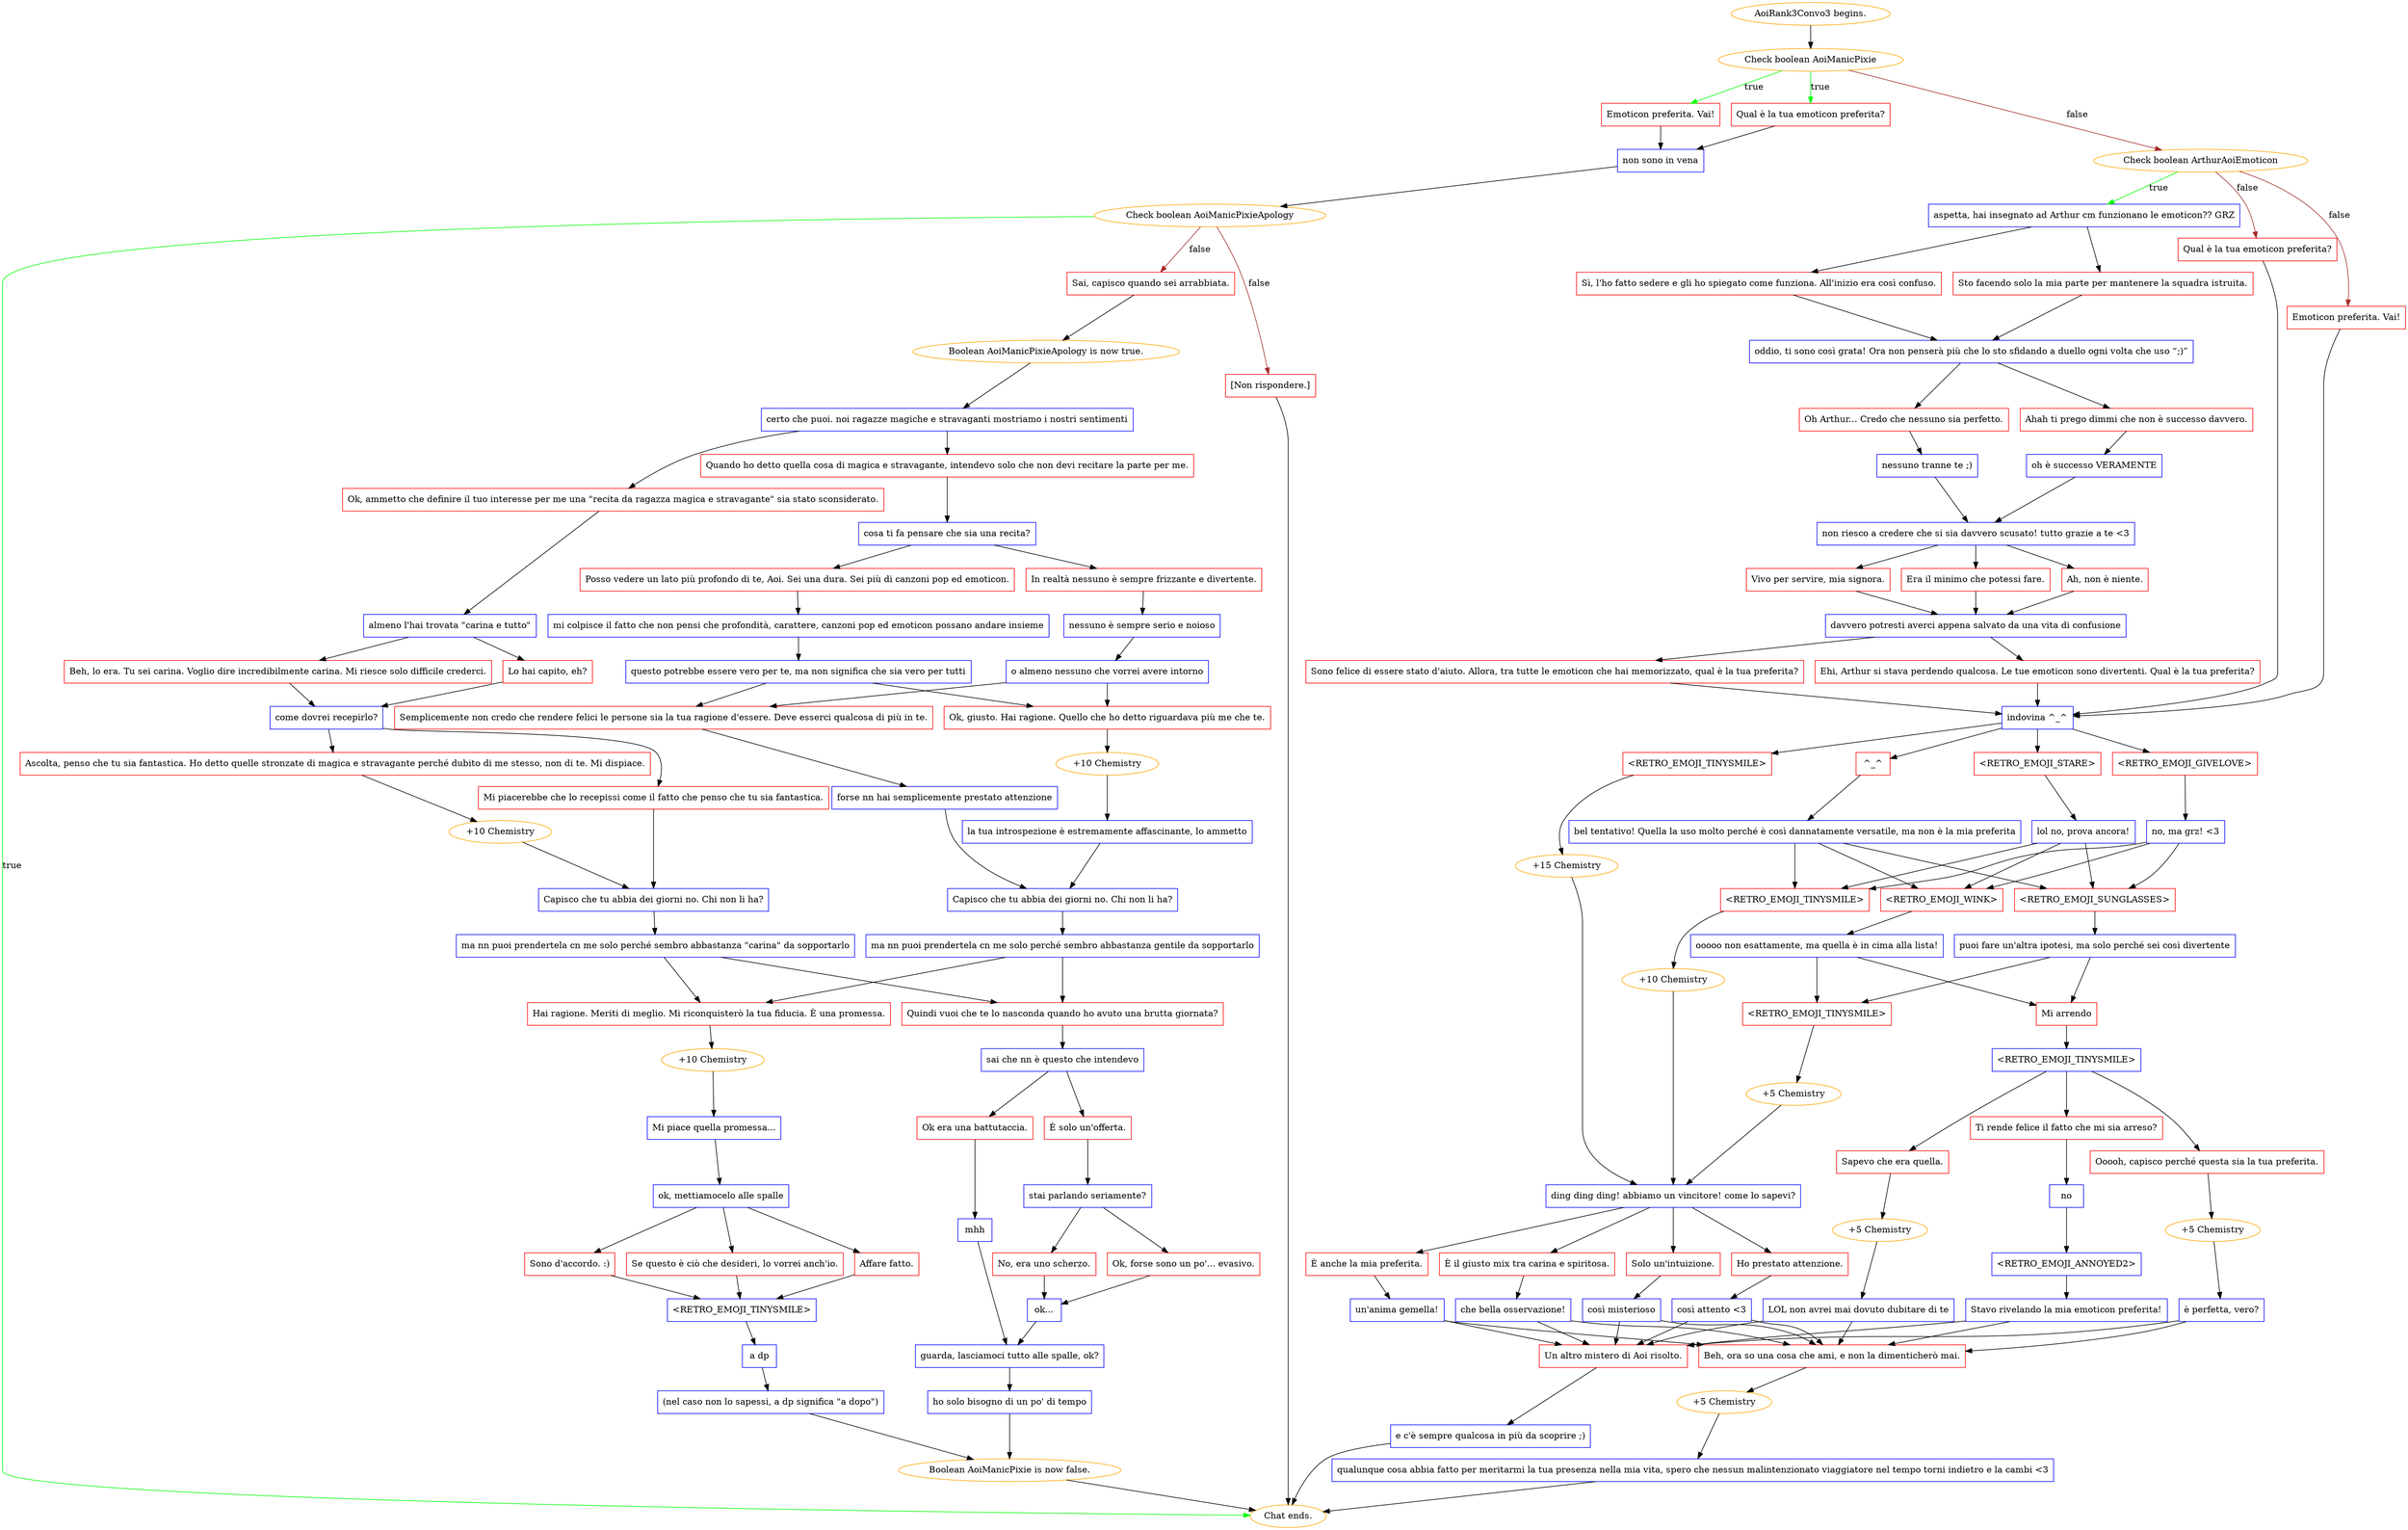 digraph {
	"AoiRank3Convo3 begins." [color=orange];
		"AoiRank3Convo3 begins." -> j143323039;
	j143323039 [label="Check boolean AoiManicPixie",color=orange];
		j143323039 -> j4187588109 [label=true,color=green];
		j143323039 -> j3530121965 [label=true,color=green];
		j143323039 -> j1479617161 [label=false,color=brown];
	j4187588109 [label="Qual è la tua emoticon preferita?",shape=box,color=red];
		j4187588109 -> j2554794092;
	j3530121965 [label="Emoticon preferita. Vai!",shape=box,color=red];
		j3530121965 -> j2554794092;
	j1479617161 [label="Check boolean ArthurAoiEmoticon",color=orange];
		j1479617161 -> j1006233559 [label=true,color=green];
		j1479617161 -> j1375381369 [label=false,color=brown];
		j1479617161 -> j2743486542 [label=false,color=brown];
	j2554794092 [label="non sono in vena",shape=box,color=blue];
		j2554794092 -> j2910786149;
	j1006233559 [label="aspetta, hai insegnato ad Arthur cm funzionano le emoticon?? GRZ",shape=box,color=blue];
		j1006233559 -> j2901908261;
		j1006233559 -> j1595545927;
	j1375381369 [label="Qual è la tua emoticon preferita?",shape=box,color=red];
		j1375381369 -> j600802381;
	j2743486542 [label="Emoticon preferita. Vai!",shape=box,color=red];
		j2743486542 -> j600802381;
	j2910786149 [label="Check boolean AoiManicPixieApology",color=orange];
		j2910786149 -> "Chat ends." [label=true,color=green];
		j2910786149 -> j949676621 [label=false,color=brown];
		j2910786149 -> j753348503 [label=false,color=brown];
	j2901908261 [label="Sì, l'ho fatto sedere e gli ho spiegato come funziona. All'inizio era così confuso.",shape=box,color=red];
		j2901908261 -> j2479958963;
	j1595545927 [label="Sto facendo solo la mia parte per mantenere la squadra istruita.",shape=box,color=red];
		j1595545927 -> j2479958963;
	j600802381 [label="indovina ^_^",shape=box,color=blue];
		j600802381 -> j294200590;
		j600802381 -> j2738968493;
		j600802381 -> j3140198145;
		j600802381 -> j4026746999;
	"Chat ends." [color=orange];
	j949676621 [label="Sai, capisco quando sei arrabbiata.",shape=box,color=red];
		j949676621 -> j3506855448;
	j753348503 [label="[Non rispondere.]",shape=box,color=red];
		j753348503 -> "Chat ends.";
	j2479958963 [label="oddio, ti sono così grata! Ora non penserà più che lo sto sfidando a duello ogni volta che uso “;)”",shape=box,color=blue];
		j2479958963 -> j1826040964;
		j2479958963 -> j1956987975;
	j294200590 [label="<RETRO_EMOJI_GIVELOVE>",shape=box,color=red];
		j294200590 -> j1830044066;
	j2738968493 [label="^_^",shape=box,color=red];
		j2738968493 -> j3581418210;
	j3140198145 [label="<RETRO_EMOJI_STARE>",shape=box,color=red];
		j3140198145 -> j3438718820;
	j4026746999 [label="<RETRO_EMOJI_TINYSMILE>",shape=box,color=red];
		j4026746999 -> j3472817958;
	j3506855448 [label="Boolean AoiManicPixieApology is now true.",color=orange];
		j3506855448 -> j3994632002;
	j1826040964 [label="Ahah ti prego dimmi che non è successo davvero.",shape=box,color=red];
		j1826040964 -> j3165307300;
	j1956987975 [label="Oh Arthur... Credo che nessuno sia perfetto.",shape=box,color=red];
		j1956987975 -> j3983284473;
	j1830044066 [label="no, ma grz! <3",shape=box,color=blue];
		j1830044066 -> j4276542400;
		j1830044066 -> j385709416;
		j1830044066 -> j955357358;
	j3581418210 [label="bel tentativo! Quella la uso molto perché è così dannatamente versatile, ma non è la mia preferita",shape=box,color=blue];
		j3581418210 -> j4276542400;
		j3581418210 -> j385709416;
		j3581418210 -> j955357358;
	j3438718820 [label="lol no, prova ancora!",shape=box,color=blue];
		j3438718820 -> j4276542400;
		j3438718820 -> j385709416;
		j3438718820 -> j955357358;
	j3472817958 [label="+15 Chemistry",color=orange];
		j3472817958 -> j245250849;
	j3994632002 [label="certo che puoi. noi ragazze magiche e stravaganti mostriamo i nostri sentimenti",shape=box,color=blue];
		j3994632002 -> j2512052672;
		j3994632002 -> j829212358;
	j3165307300 [label="oh è successo VERAMENTE",shape=box,color=blue];
		j3165307300 -> j364809909;
	j3983284473 [label="nessuno tranne te ;)",shape=box,color=blue];
		j3983284473 -> j364809909;
	j4276542400 [label="<RETRO_EMOJI_WINK>",shape=box,color=red];
		j4276542400 -> j2310411759;
	j385709416 [label="<RETRO_EMOJI_SUNGLASSES>",shape=box,color=red];
		j385709416 -> j3171990045;
	j955357358 [label="<RETRO_EMOJI_TINYSMILE>",shape=box,color=red];
		j955357358 -> j809091212;
	j245250849 [label="ding ding ding! abbiamo un vincitore! come lo sapevi?",shape=box,color=blue];
		j245250849 -> j1622548402;
		j245250849 -> j2589830464;
		j245250849 -> j232513595;
		j245250849 -> j3402910199;
	j2512052672 [label="Ok, ammetto che definire il tuo interesse per me una \"recita da ragazza magica e stravagante\" sia stato sconsiderato.",shape=box,color=red];
		j2512052672 -> j4021372675;
	j829212358 [label="Quando ho detto quella cosa di magica e stravagante, intendevo solo che non devi recitare la parte per me.",shape=box,color=red];
		j829212358 -> j2321709275;
	j364809909 [label="non riesco a credere che si sia davvero scusato! tutto grazie a te <3",shape=box,color=blue];
		j364809909 -> j3719174815;
		j364809909 -> j908425519;
		j364809909 -> j1794067661;
	j2310411759 [label="ooooo non esattamente, ma quella è in cima alla lista!",shape=box,color=blue];
		j2310411759 -> j672910591;
		j2310411759 -> j3001074682;
	j3171990045 [label="puoi fare un'altra ipotesi, ma solo perché sei così divertente",shape=box,color=blue];
		j3171990045 -> j672910591;
		j3171990045 -> j3001074682;
	j809091212 [label="+10 Chemistry",color=orange];
		j809091212 -> j245250849;
	j1622548402 [label="È anche la mia preferita.",shape=box,color=red];
		j1622548402 -> j4202763888;
	j2589830464 [label="È il giusto mix tra carina e spiritosa.",shape=box,color=red];
		j2589830464 -> j1078136082;
	j232513595 [label="Solo un'intuizione.",shape=box,color=red];
		j232513595 -> j2236834453;
	j3402910199 [label="Ho prestato attenzione.",shape=box,color=red];
		j3402910199 -> j2200942680;
	j4021372675 [label="almeno l'hai trovata \"carina e tutto\"",shape=box,color=blue];
		j4021372675 -> j2526131680;
		j4021372675 -> j30063225;
	j2321709275 [label="cosa ti fa pensare che sia una recita?",shape=box,color=blue];
		j2321709275 -> j2369761881;
		j2321709275 -> j3368460986;
	j3719174815 [label="Ah, non è niente.",shape=box,color=red];
		j3719174815 -> j4009360462;
	j908425519 [label="Vivo per servire, mia signora.",shape=box,color=red];
		j908425519 -> j4009360462;
	j1794067661 [label="Era il minimo che potessi fare.",shape=box,color=red];
		j1794067661 -> j4009360462;
	j672910591 [label="Mi arrendo",shape=box,color=red];
		j672910591 -> j659149515;
	j3001074682 [label="<RETRO_EMOJI_TINYSMILE>",shape=box,color=red];
		j3001074682 -> j3795861729;
	j4202763888 [label="un'anima gemella!",shape=box,color=blue];
		j4202763888 -> j2531626184;
		j4202763888 -> j2458604466;
	j1078136082 [label="che bella osservazione!",shape=box,color=blue];
		j1078136082 -> j2531626184;
		j1078136082 -> j2458604466;
	j2236834453 [label="così misterioso",shape=box,color=blue];
		j2236834453 -> j2531626184;
		j2236834453 -> j2458604466;
	j2200942680 [label="così attento <3",shape=box,color=blue];
		j2200942680 -> j2531626184;
		j2200942680 -> j2458604466;
	j2526131680 [label="Beh, lo era. Tu sei carina. Voglio dire incredibilmente carina. Mi riesce solo difficile crederci.",shape=box,color=red];
		j2526131680 -> j3927560658;
	j30063225 [label="Lo hai capito, eh?",shape=box,color=red];
		j30063225 -> j3927560658;
	j2369761881 [label="In realtà nessuno è sempre frizzante e divertente.",shape=box,color=red];
		j2369761881 -> j134435877;
	j3368460986 [label="Posso vedere un lato più profondo di te, Aoi. Sei una dura. Sei più di canzoni pop ed emoticon.",shape=box,color=red];
		j3368460986 -> j2182956129;
	j4009360462 [label="davvero potresti averci appena salvato da una vita di confusione",shape=box,color=blue];
		j4009360462 -> j2105737533;
		j4009360462 -> j4246098891;
	j659149515 [label="<RETRO_EMOJI_TINYSMILE>",shape=box,color=blue];
		j659149515 -> j1488579595;
		j659149515 -> j80236289;
		j659149515 -> j423777334;
	j3795861729 [label="+5 Chemistry",color=orange];
		j3795861729 -> j245250849;
	j2531626184 [label="Beh, ora so una cosa che ami, e non la dimenticherò mai.",shape=box,color=red];
		j2531626184 -> j1134651210;
	j2458604466 [label="Un altro mistero di Aoi risolto.",shape=box,color=red];
		j2458604466 -> j4286913553;
	j3927560658 [label="come dovrei recepirlo?",shape=box,color=blue];
		j3927560658 -> j2450934770;
		j3927560658 -> j204563307;
	j134435877 [label="nessuno è sempre serio e noioso",shape=box,color=blue];
		j134435877 -> j1297141282;
	j2182956129 [label="mi colpisce il fatto che non pensi che profondità, carattere, canzoni pop ed emoticon possano andare insieme",shape=box,color=blue];
		j2182956129 -> j86133802;
	j2105737533 [label="Sono felice di essere stato d'aiuto. Allora, tra tutte le emoticon che hai memorizzato, qual è la tua preferita?",shape=box,color=red];
		j2105737533 -> j600802381;
	j4246098891 [label="Ehi, Arthur si stava perdendo qualcosa. Le tue emoticon sono divertenti. Qual è la tua preferita?",shape=box,color=red];
		j4246098891 -> j600802381;
	j1488579595 [label="Ooooh, capisco perché questa sia la tua preferita.",shape=box,color=red];
		j1488579595 -> j661992083;
	j80236289 [label="Ti rende felice il fatto che mi sia arreso?",shape=box,color=red];
		j80236289 -> j1769599258;
	j423777334 [label="Sapevo che era quella.",shape=box,color=red];
		j423777334 -> j3555011833;
	j1134651210 [label="+5 Chemistry",color=orange];
		j1134651210 -> j1297052555;
	j4286913553 [label="e c'è sempre qualcosa in più da scoprire ;)",shape=box,color=blue];
		j4286913553 -> "Chat ends.";
	j2450934770 [label="Ascolta, penso che tu sia fantastica. Ho detto quelle stronzate di magica e stravagante perché dubito di me stesso, non di te. Mi dispiace.",shape=box,color=red];
		j2450934770 -> j309752995;
	j204563307 [label="Mi piacerebbe che lo recepissi come il fatto che penso che tu sia fantastica.",shape=box,color=red];
		j204563307 -> j1323874101;
	j1297141282 [label="o almeno nessuno che vorrei avere intorno",shape=box,color=blue];
		j1297141282 -> j2687556237;
		j1297141282 -> j2297066034;
	j86133802 [label="questo potrebbe essere vero per te, ma non significa che sia vero per tutti",shape=box,color=blue];
		j86133802 -> j2297066034;
		j86133802 -> j2687556237;
	j661992083 [label="+5 Chemistry",color=orange];
		j661992083 -> j1404102293;
	j1769599258 [label="no",shape=box,color=blue];
		j1769599258 -> j4055525593;
	j3555011833 [label="+5 Chemistry",color=orange];
		j3555011833 -> j2554153265;
	j1297052555 [label="qualunque cosa abbia fatto per meritarmi la tua presenza nella mia vita, spero che nessun malintenzionato viaggiatore nel tempo torni indietro e la cambi <3",shape=box,color=blue];
		j1297052555 -> "Chat ends.";
	j309752995 [label="+10 Chemistry",color=orange];
		j309752995 -> j1323874101;
	j1323874101 [label="Capisco che tu abbia dei giorni no. Chi non li ha?",shape=box,color=blue];
		j1323874101 -> j2820057861;
	j2687556237 [label="Semplicemente non credo che rendere felici le persone sia la tua ragione d'essere. Deve esserci qualcosa di più in te.",shape=box,color=red];
		j2687556237 -> j1433863555;
	j2297066034 [label="Ok, giusto. Hai ragione. Quello che ho detto riguardava più me che te.",shape=box,color=red];
		j2297066034 -> j3370223143;
	j1404102293 [label="è perfetta, vero?",shape=box,color=blue];
		j1404102293 -> j2531626184;
		j1404102293 -> j2458604466;
	j4055525593 [label="<RETRO_EMOJI_ANNOYED2>",shape=box,color=blue];
		j4055525593 -> j3940378638;
	j2554153265 [label="LOL non avrei mai dovuto dubitare di te",shape=box,color=blue];
		j2554153265 -> j2531626184;
		j2554153265 -> j2458604466;
	j2820057861 [label="ma nn puoi prendertela cn me solo perché sembro abbastanza \"carina\" da sopportarlo",shape=box,color=blue];
		j2820057861 -> j3701547599;
		j2820057861 -> j3836351094;
	j1433863555 [label="forse nn hai semplicemente prestato attenzione",shape=box,color=blue];
		j1433863555 -> j563509716;
	j3370223143 [label="+10 Chemistry",color=orange];
		j3370223143 -> j351222570;
	j3940378638 [label="Stavo rivelando la mia emoticon preferita!",shape=box,color=blue];
		j3940378638 -> j2531626184;
		j3940378638 -> j2458604466;
	j3701547599 [label="Hai ragione. Meriti di meglio. Mi riconquisterò la tua fiducia. È una promessa.",shape=box,color=red];
		j3701547599 -> j1141129488;
	j3836351094 [label="Quindi vuoi che te lo nasconda quando ho avuto una brutta giornata?",shape=box,color=red];
		j3836351094 -> j2503647841;
	j563509716 [label="Capisco che tu abbia dei giorni no. Chi non li ha?",shape=box,color=blue];
		j563509716 -> j2295207784;
	j351222570 [label="la tua introspezione è estremamente affascinante, lo ammetto",shape=box,color=blue];
		j351222570 -> j563509716;
	j1141129488 [label="+10 Chemistry",color=orange];
		j1141129488 -> j3310631651;
	j2503647841 [label="sai che nn è questo che intendevo",shape=box,color=blue];
		j2503647841 -> j2676918428;
		j2503647841 -> j584679534;
	j2295207784 [label="ma nn puoi prendertela cn me solo perché sembro abbastanza gentile da sopportarlo",shape=box,color=blue];
		j2295207784 -> j3701547599;
		j2295207784 -> j3836351094;
	j3310631651 [label="Mi piace quella promessa...",shape=box,color=blue];
		j3310631651 -> j3243138178;
	j2676918428 [label="È solo un'offerta.",shape=box,color=red];
		j2676918428 -> j1169475394;
	j584679534 [label="Ok era una battutaccia.",shape=box,color=red];
		j584679534 -> j970728236;
	j3243138178 [label="ok, mettiamocelo alle spalle",shape=box,color=blue];
		j3243138178 -> j1016095190;
		j3243138178 -> j144053588;
		j3243138178 -> j2348369946;
	j1169475394 [label="stai parlando seriamente?",shape=box,color=blue];
		j1169475394 -> j4128486224;
		j1169475394 -> j4213943636;
	j970728236 [label="mhh",shape=box,color=blue];
		j970728236 -> j2441890812;
	j1016095190 [label="Affare fatto.",shape=box,color=red];
		j1016095190 -> j4151078771;
	j144053588 [label="Sono d'accordo. :)",shape=box,color=red];
		j144053588 -> j4151078771;
	j2348369946 [label="Se questo è ciò che desideri, lo vorrei anch'io.",shape=box,color=red];
		j2348369946 -> j4151078771;
	j4128486224 [label="Ok, forse sono un po'... evasivo.",shape=box,color=red];
		j4128486224 -> j4201727611;
	j4213943636 [label="No, era uno scherzo.",shape=box,color=red];
		j4213943636 -> j4201727611;
	j2441890812 [label="guarda, lasciamoci tutto alle spalle, ok?",shape=box,color=blue];
		j2441890812 -> j3082473762;
	j4151078771 [label="<RETRO_EMOJI_TINYSMILE>",shape=box,color=blue];
		j4151078771 -> j2770714208;
	j4201727611 [label="ok...",shape=box,color=blue];
		j4201727611 -> j2441890812;
	j3082473762 [label="ho solo bisogno di un po' di tempo",shape=box,color=blue];
		j3082473762 -> j2477397060;
	j2770714208 [label="a dp",shape=box,color=blue];
		j2770714208 -> j96845191;
	j2477397060 [label="Boolean AoiManicPixie is now false.",color=orange];
		j2477397060 -> "Chat ends.";
	j96845191 [label="(nel caso non lo sapessi, a dp significa \"a dopo\")",shape=box,color=blue];
		j96845191 -> j2477397060;
}